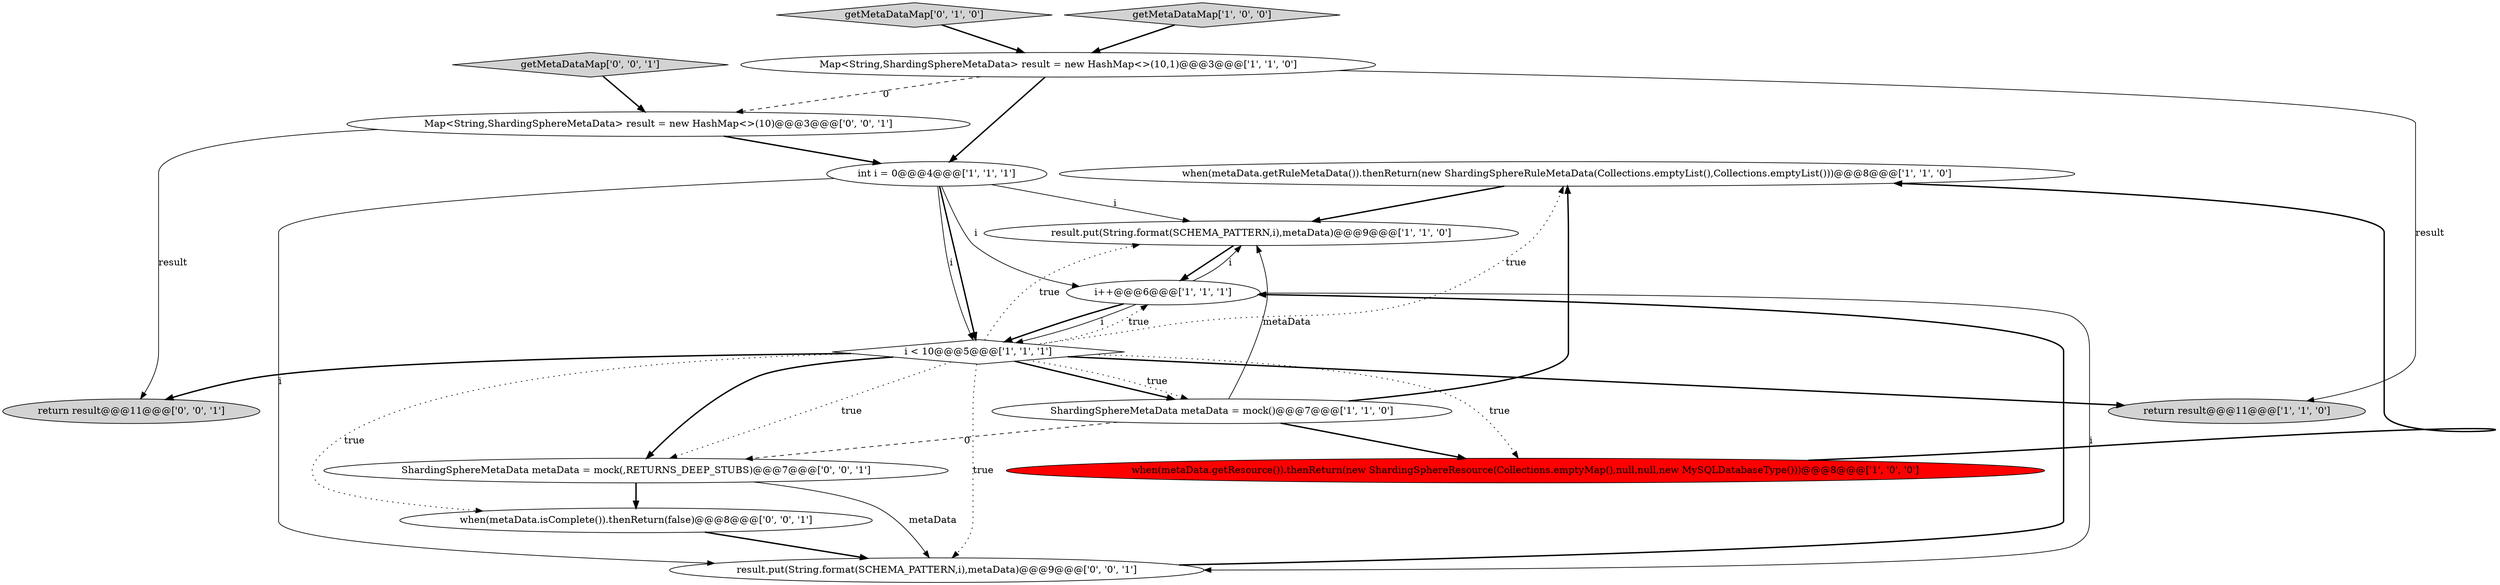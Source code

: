 digraph {
3 [style = filled, label = "when(metaData.getRuleMetaData()).thenReturn(new ShardingSphereRuleMetaData(Collections.emptyList(),Collections.emptyList()))@@@8@@@['1', '1', '0']", fillcolor = white, shape = ellipse image = "AAA0AAABBB1BBB"];
5 [style = filled, label = "return result@@@11@@@['1', '1', '0']", fillcolor = lightgray, shape = ellipse image = "AAA0AAABBB1BBB"];
15 [style = filled, label = "result.put(String.format(SCHEMA_PATTERN,i),metaData)@@@9@@@['0', '0', '1']", fillcolor = white, shape = ellipse image = "AAA0AAABBB3BBB"];
4 [style = filled, label = "result.put(String.format(SCHEMA_PATTERN,i),metaData)@@@9@@@['1', '1', '0']", fillcolor = white, shape = ellipse image = "AAA0AAABBB1BBB"];
8 [style = filled, label = "i++@@@6@@@['1', '1', '1']", fillcolor = white, shape = ellipse image = "AAA0AAABBB1BBB"];
10 [style = filled, label = "getMetaDataMap['0', '1', '0']", fillcolor = lightgray, shape = diamond image = "AAA0AAABBB2BBB"];
9 [style = filled, label = "ShardingSphereMetaData metaData = mock()@@@7@@@['1', '1', '0']", fillcolor = white, shape = ellipse image = "AAA0AAABBB1BBB"];
0 [style = filled, label = "getMetaDataMap['1', '0', '0']", fillcolor = lightgray, shape = diamond image = "AAA0AAABBB1BBB"];
1 [style = filled, label = "i < 10@@@5@@@['1', '1', '1']", fillcolor = white, shape = diamond image = "AAA0AAABBB1BBB"];
2 [style = filled, label = "when(metaData.getResource()).thenReturn(new ShardingSphereResource(Collections.emptyMap(),null,null,new MySQLDatabaseType()))@@@8@@@['1', '0', '0']", fillcolor = red, shape = ellipse image = "AAA1AAABBB1BBB"];
6 [style = filled, label = "Map<String,ShardingSphereMetaData> result = new HashMap<>(10,1)@@@3@@@['1', '1', '0']", fillcolor = white, shape = ellipse image = "AAA0AAABBB1BBB"];
7 [style = filled, label = "int i = 0@@@4@@@['1', '1', '1']", fillcolor = white, shape = ellipse image = "AAA0AAABBB1BBB"];
13 [style = filled, label = "Map<String,ShardingSphereMetaData> result = new HashMap<>(10)@@@3@@@['0', '0', '1']", fillcolor = white, shape = ellipse image = "AAA0AAABBB3BBB"];
12 [style = filled, label = "getMetaDataMap['0', '0', '1']", fillcolor = lightgray, shape = diamond image = "AAA0AAABBB3BBB"];
16 [style = filled, label = "ShardingSphereMetaData metaData = mock(,RETURNS_DEEP_STUBS)@@@7@@@['0', '0', '1']", fillcolor = white, shape = ellipse image = "AAA0AAABBB3BBB"];
14 [style = filled, label = "when(metaData.isComplete()).thenReturn(false)@@@8@@@['0', '0', '1']", fillcolor = white, shape = ellipse image = "AAA0AAABBB3BBB"];
11 [style = filled, label = "return result@@@11@@@['0', '0', '1']", fillcolor = lightgray, shape = ellipse image = "AAA0AAABBB3BBB"];
1->5 [style = bold, label=""];
9->16 [style = dashed, label="0"];
7->1 [style = bold, label=""];
9->4 [style = solid, label="metaData"];
9->2 [style = bold, label=""];
0->6 [style = bold, label=""];
8->15 [style = solid, label="i"];
2->3 [style = bold, label=""];
7->1 [style = solid, label="i"];
6->5 [style = solid, label="result"];
13->11 [style = solid, label="result"];
1->4 [style = dotted, label="true"];
7->15 [style = solid, label="i"];
1->14 [style = dotted, label="true"];
3->4 [style = bold, label=""];
10->6 [style = bold, label=""];
7->4 [style = solid, label="i"];
1->9 [style = bold, label=""];
1->11 [style = bold, label=""];
1->3 [style = dotted, label="true"];
8->1 [style = bold, label=""];
12->13 [style = bold, label=""];
6->13 [style = dashed, label="0"];
1->16 [style = bold, label=""];
13->7 [style = bold, label=""];
1->15 [style = dotted, label="true"];
8->1 [style = solid, label="i"];
1->9 [style = dotted, label="true"];
1->8 [style = dotted, label="true"];
9->3 [style = bold, label=""];
4->8 [style = bold, label=""];
16->14 [style = bold, label=""];
14->15 [style = bold, label=""];
1->16 [style = dotted, label="true"];
6->7 [style = bold, label=""];
1->2 [style = dotted, label="true"];
7->8 [style = solid, label="i"];
15->8 [style = bold, label=""];
8->4 [style = solid, label="i"];
16->15 [style = solid, label="metaData"];
}
